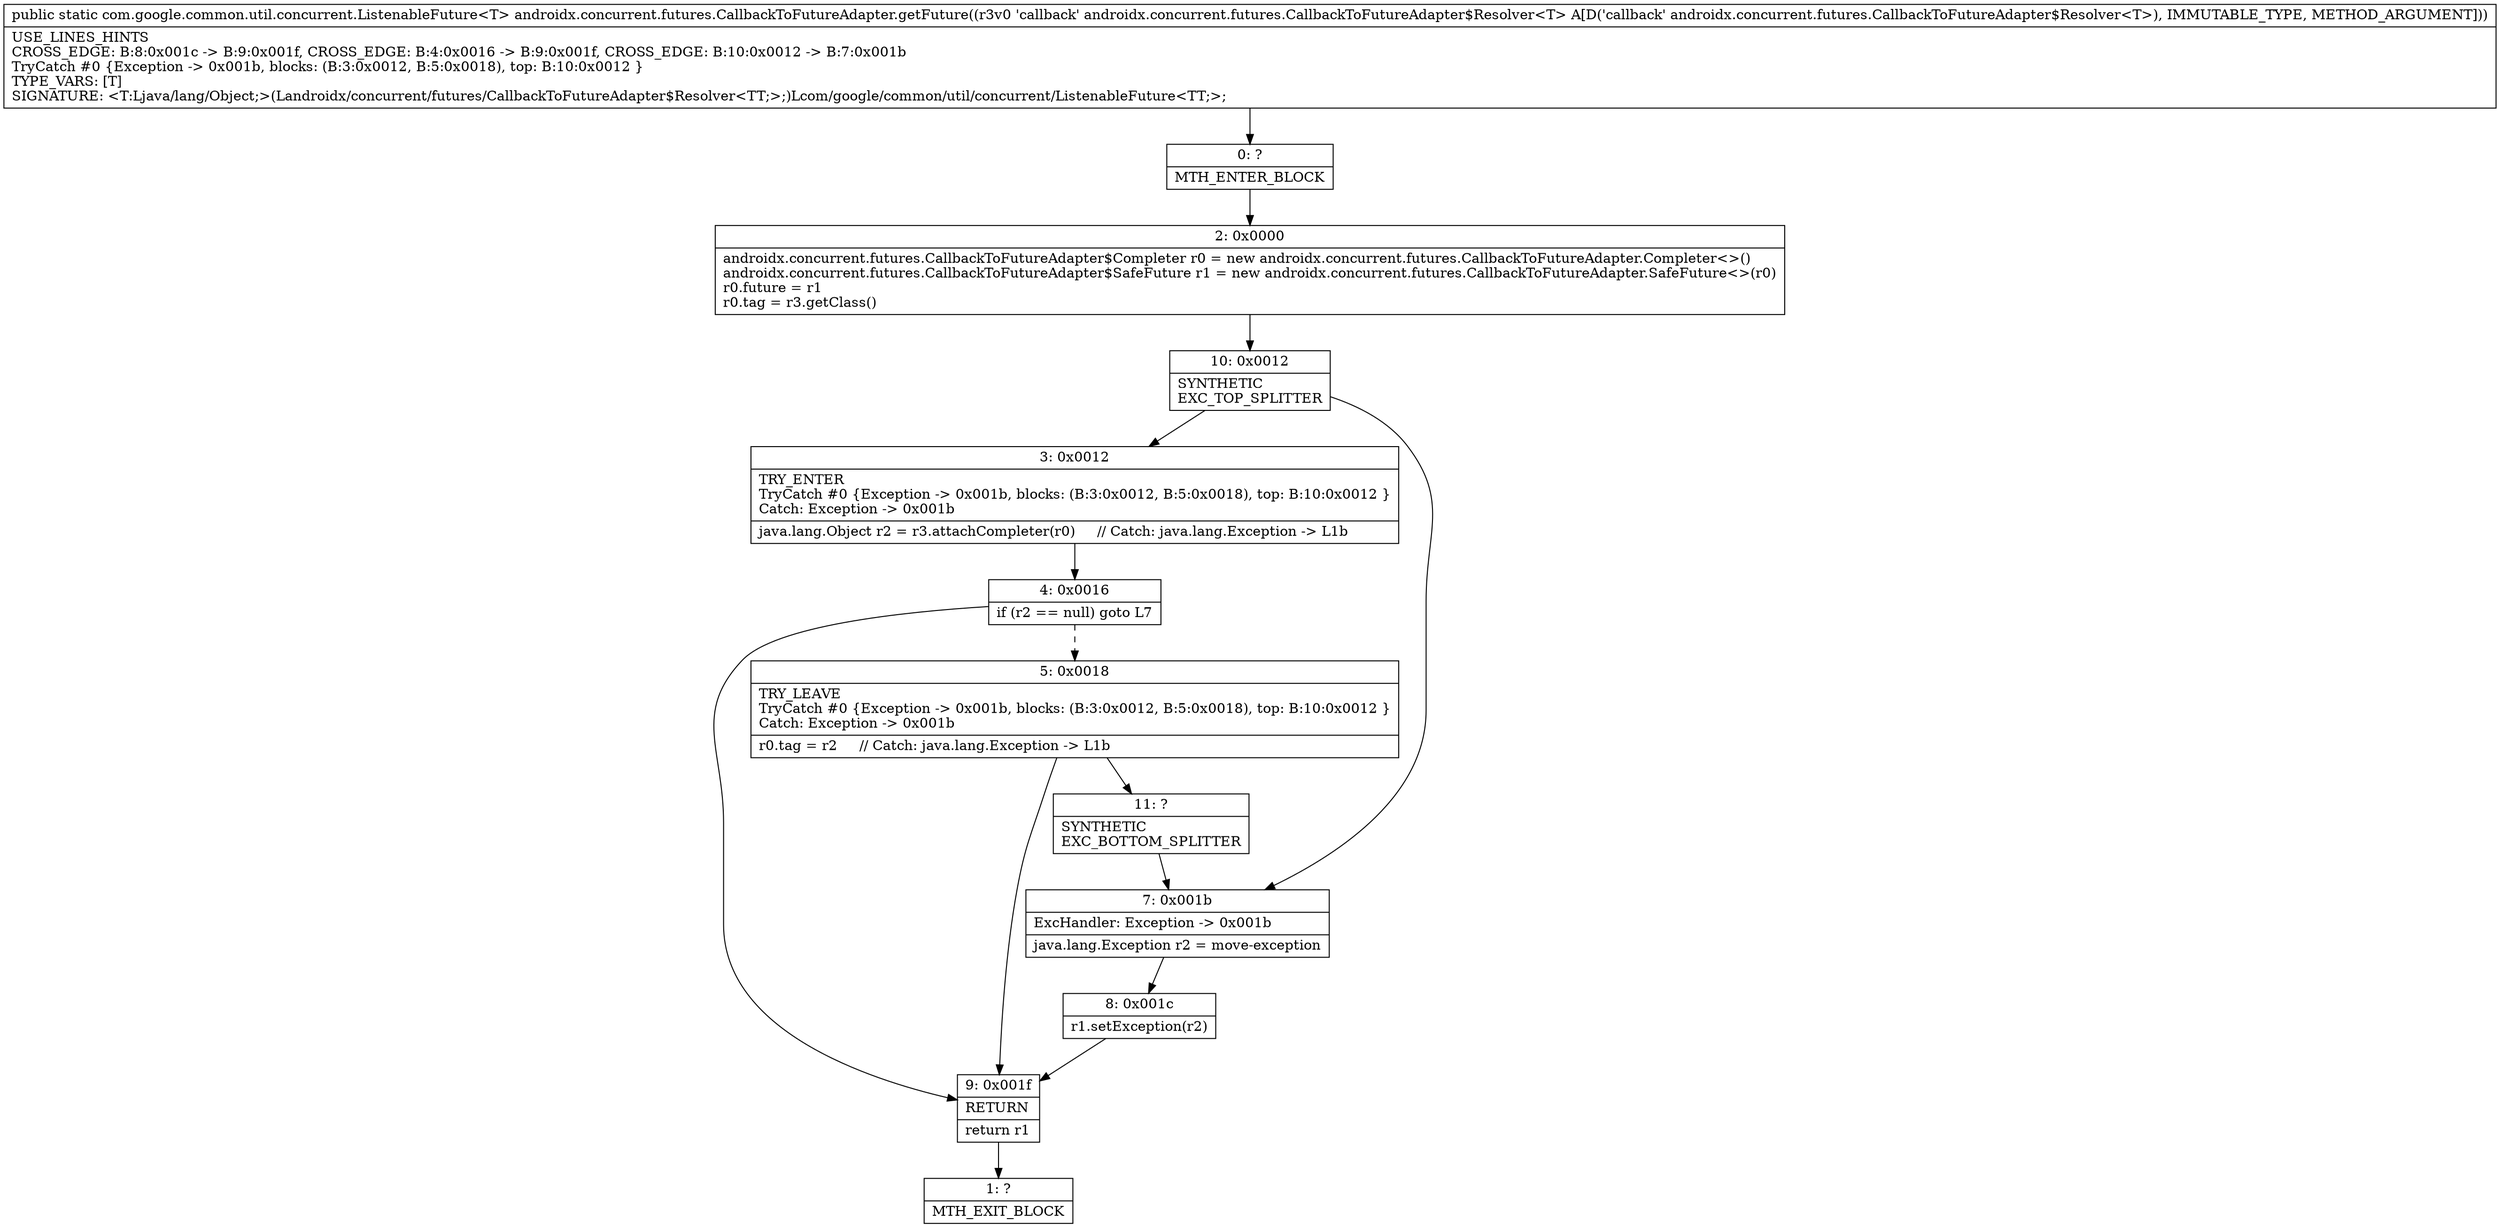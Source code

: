 digraph "CFG forandroidx.concurrent.futures.CallbackToFutureAdapter.getFuture(Landroidx\/concurrent\/futures\/CallbackToFutureAdapter$Resolver;)Lcom\/google\/common\/util\/concurrent\/ListenableFuture;" {
Node_0 [shape=record,label="{0\:\ ?|MTH_ENTER_BLOCK\l}"];
Node_2 [shape=record,label="{2\:\ 0x0000|androidx.concurrent.futures.CallbackToFutureAdapter$Completer r0 = new androidx.concurrent.futures.CallbackToFutureAdapter.Completer\<\>()\landroidx.concurrent.futures.CallbackToFutureAdapter$SafeFuture r1 = new androidx.concurrent.futures.CallbackToFutureAdapter.SafeFuture\<\>(r0)\lr0.future = r1\lr0.tag = r3.getClass()\l}"];
Node_10 [shape=record,label="{10\:\ 0x0012|SYNTHETIC\lEXC_TOP_SPLITTER\l}"];
Node_3 [shape=record,label="{3\:\ 0x0012|TRY_ENTER\lTryCatch #0 \{Exception \-\> 0x001b, blocks: (B:3:0x0012, B:5:0x0018), top: B:10:0x0012 \}\lCatch: Exception \-\> 0x001b\l|java.lang.Object r2 = r3.attachCompleter(r0)     \/\/ Catch: java.lang.Exception \-\> L1b\l}"];
Node_4 [shape=record,label="{4\:\ 0x0016|if (r2 == null) goto L7\l}"];
Node_5 [shape=record,label="{5\:\ 0x0018|TRY_LEAVE\lTryCatch #0 \{Exception \-\> 0x001b, blocks: (B:3:0x0012, B:5:0x0018), top: B:10:0x0012 \}\lCatch: Exception \-\> 0x001b\l|r0.tag = r2     \/\/ Catch: java.lang.Exception \-\> L1b\l}"];
Node_11 [shape=record,label="{11\:\ ?|SYNTHETIC\lEXC_BOTTOM_SPLITTER\l}"];
Node_9 [shape=record,label="{9\:\ 0x001f|RETURN\l|return r1\l}"];
Node_1 [shape=record,label="{1\:\ ?|MTH_EXIT_BLOCK\l}"];
Node_7 [shape=record,label="{7\:\ 0x001b|ExcHandler: Exception \-\> 0x001b\l|java.lang.Exception r2 = move\-exception\l}"];
Node_8 [shape=record,label="{8\:\ 0x001c|r1.setException(r2)\l}"];
MethodNode[shape=record,label="{public static com.google.common.util.concurrent.ListenableFuture\<T\> androidx.concurrent.futures.CallbackToFutureAdapter.getFuture((r3v0 'callback' androidx.concurrent.futures.CallbackToFutureAdapter$Resolver\<T\> A[D('callback' androidx.concurrent.futures.CallbackToFutureAdapter$Resolver\<T\>), IMMUTABLE_TYPE, METHOD_ARGUMENT]))  | USE_LINES_HINTS\lCROSS_EDGE: B:8:0x001c \-\> B:9:0x001f, CROSS_EDGE: B:4:0x0016 \-\> B:9:0x001f, CROSS_EDGE: B:10:0x0012 \-\> B:7:0x001b\lTryCatch #0 \{Exception \-\> 0x001b, blocks: (B:3:0x0012, B:5:0x0018), top: B:10:0x0012 \}\lTYPE_VARS: [T]\lSIGNATURE: \<T:Ljava\/lang\/Object;\>(Landroidx\/concurrent\/futures\/CallbackToFutureAdapter$Resolver\<TT;\>;)Lcom\/google\/common\/util\/concurrent\/ListenableFuture\<TT;\>;\l}"];
MethodNode -> Node_0;Node_0 -> Node_2;
Node_2 -> Node_10;
Node_10 -> Node_3;
Node_10 -> Node_7;
Node_3 -> Node_4;
Node_4 -> Node_5[style=dashed];
Node_4 -> Node_9;
Node_5 -> Node_9;
Node_5 -> Node_11;
Node_11 -> Node_7;
Node_9 -> Node_1;
Node_7 -> Node_8;
Node_8 -> Node_9;
}

